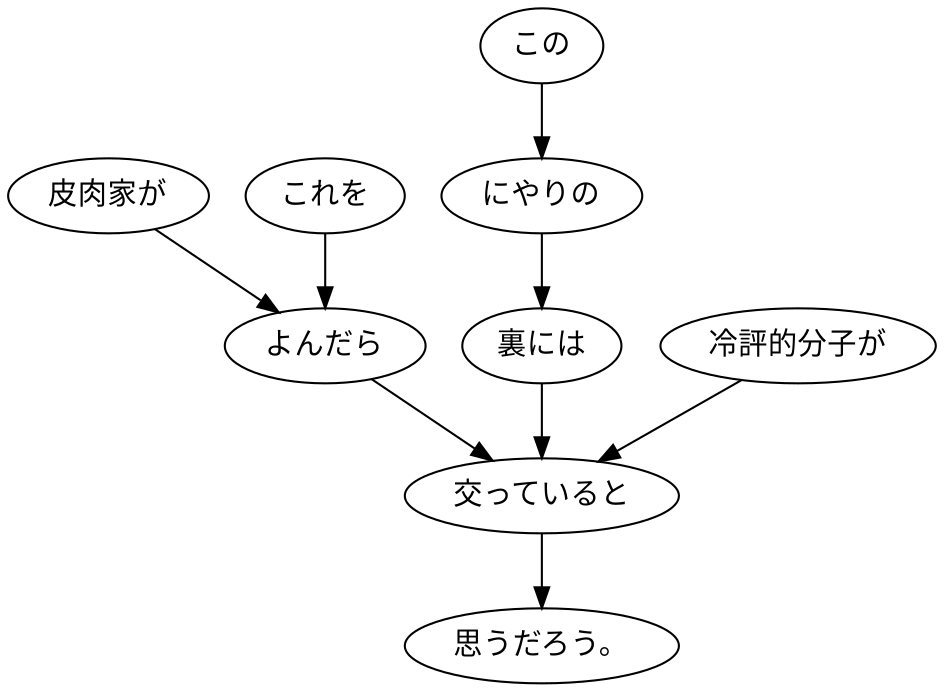 digraph graph5007 {
	node0 [label="皮肉家が"];
	node1 [label="これを"];
	node2 [label="よんだら"];
	node3 [label="この"];
	node4 [label="にやりの"];
	node5 [label="裏には"];
	node6 [label="冷評的分子が"];
	node7 [label="交っていると"];
	node8 [label="思うだろう。"];
	node0 -> node2;
	node1 -> node2;
	node2 -> node7;
	node3 -> node4;
	node4 -> node5;
	node5 -> node7;
	node6 -> node7;
	node7 -> node8;
}
